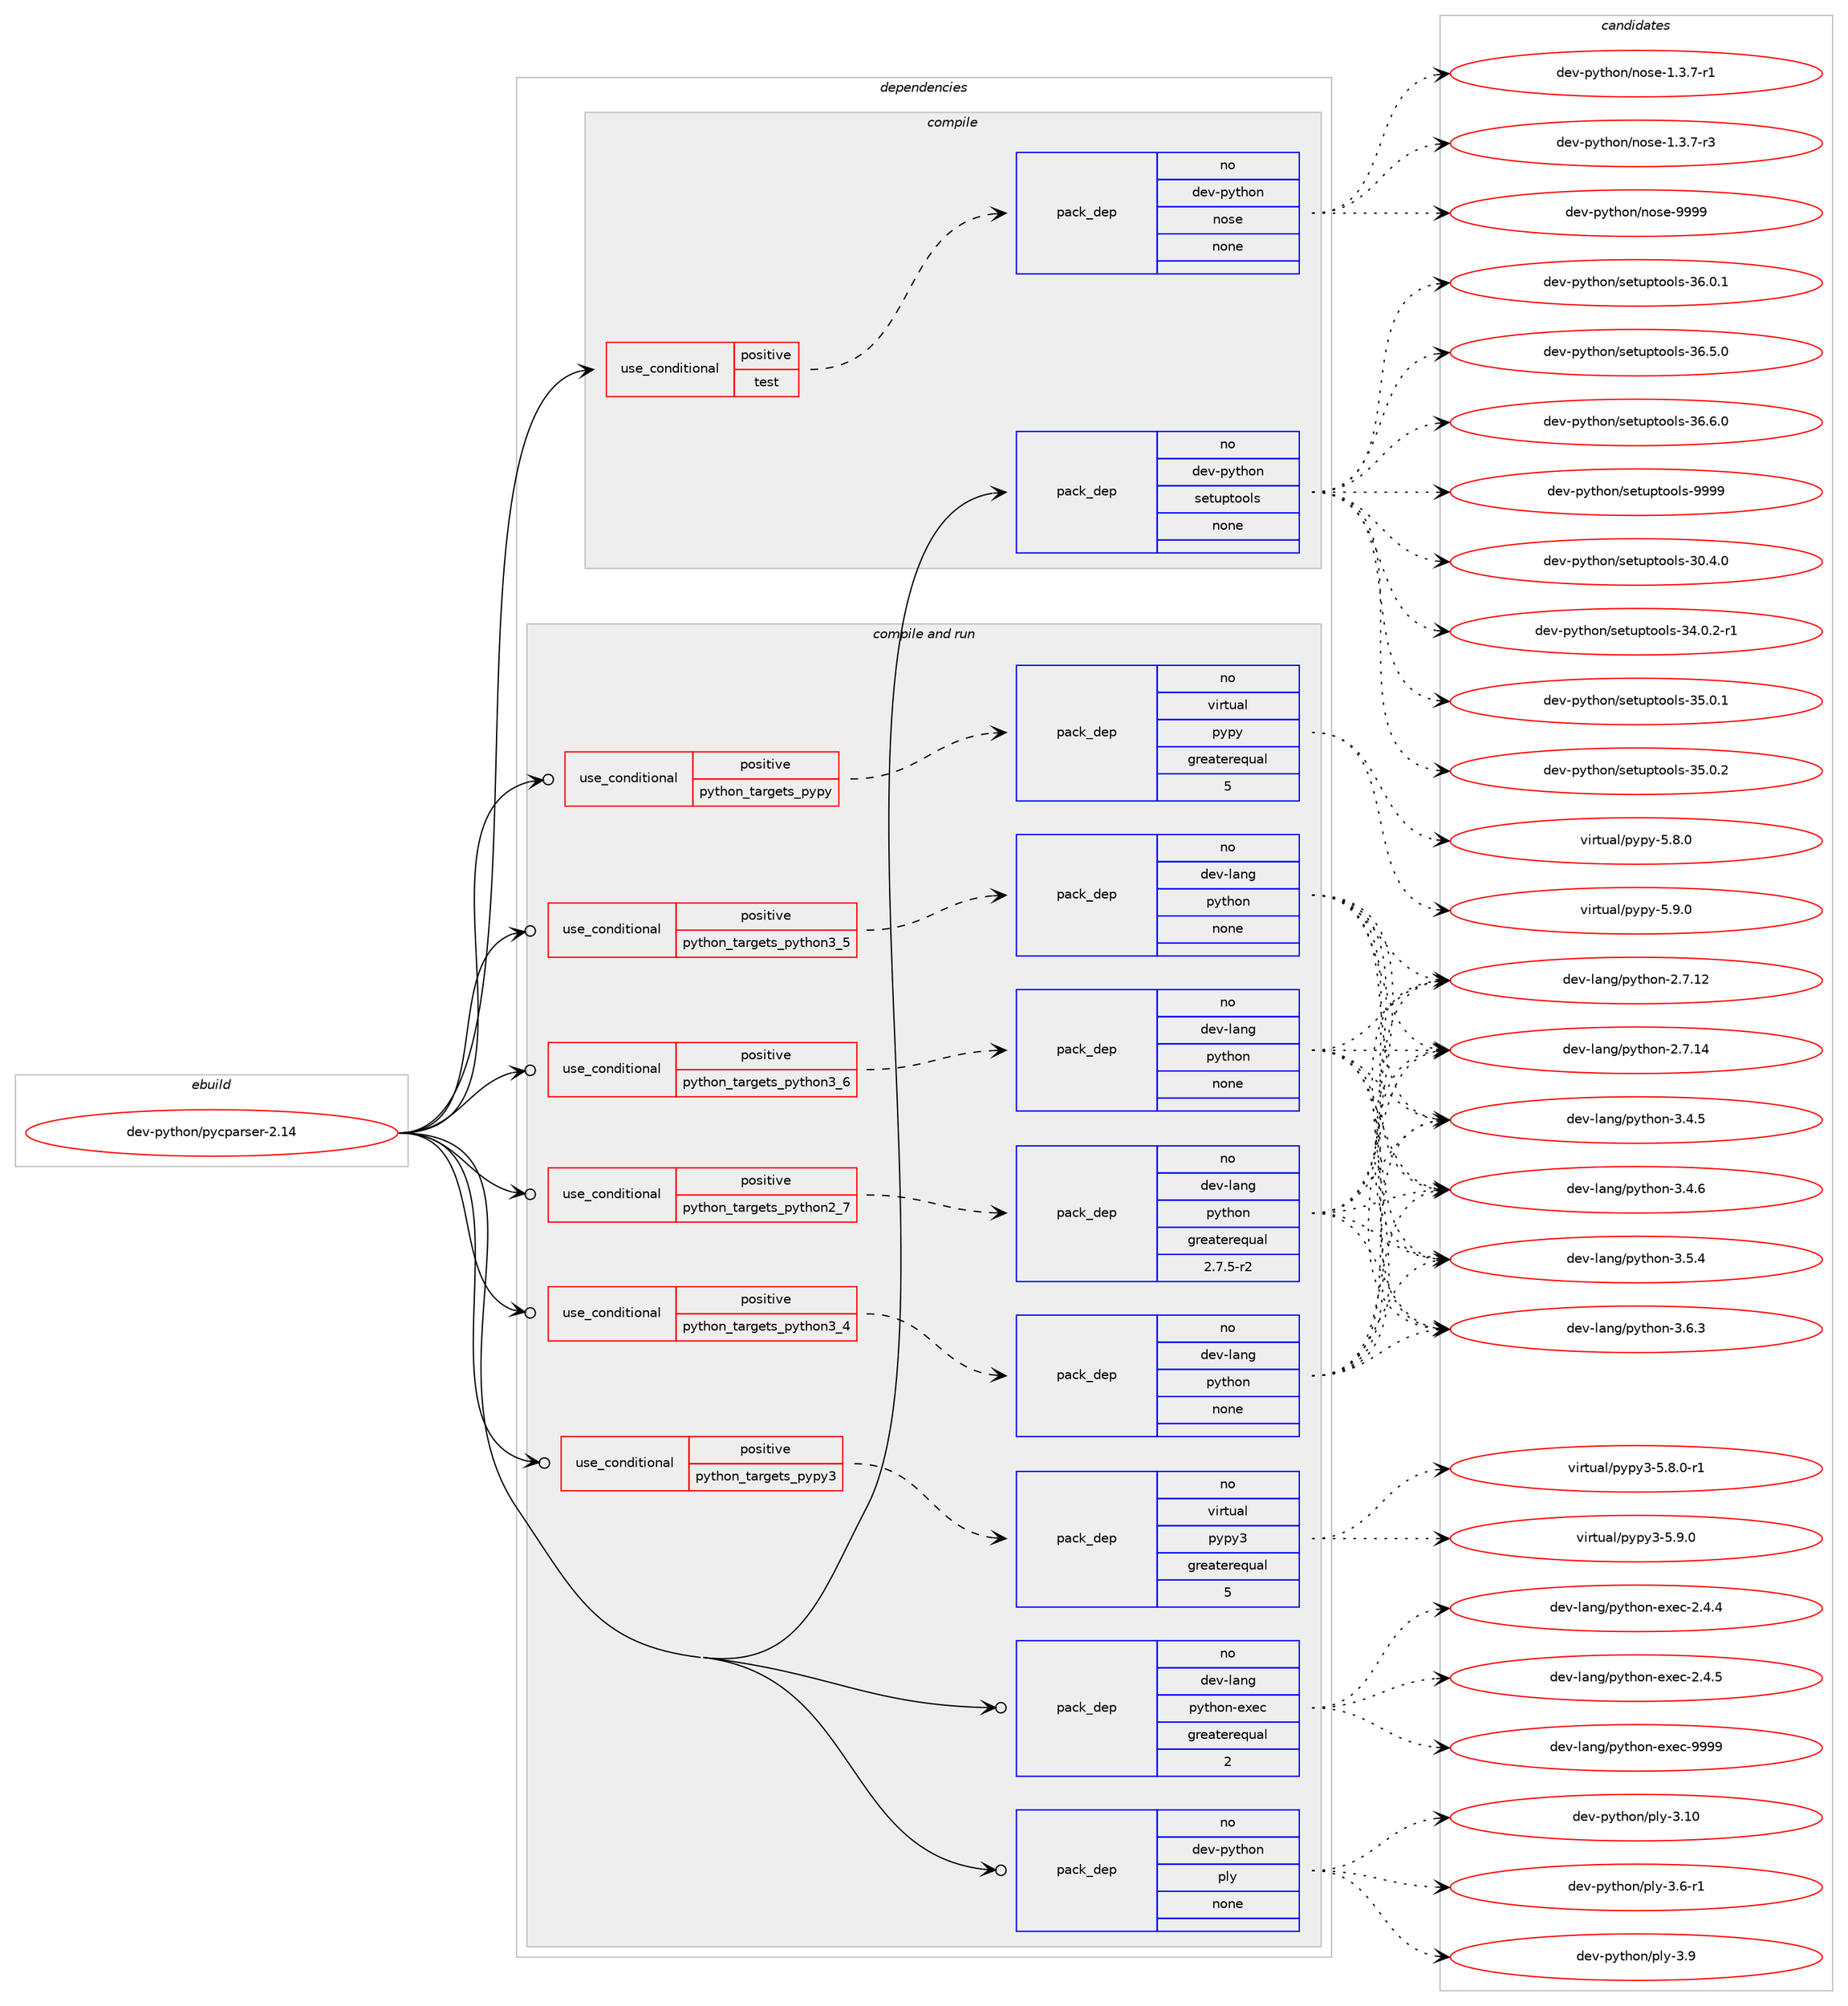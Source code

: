 digraph prolog {

# *************
# Graph options
# *************

newrank=true;
concentrate=true;
compound=true;
graph [rankdir=LR,fontname=Helvetica,fontsize=10,ranksep=1.5];#, ranksep=2.5, nodesep=0.2];
edge  [arrowhead=vee];
node  [fontname=Helvetica,fontsize=10];

# **********
# The ebuild
# **********

subgraph cluster_leftcol {
color=gray;
rank=same;
label=<<i>ebuild</i>>;
id [label="dev-python/pycparser-2.14", color=red, width=4, href="../dev-python/pycparser-2.14.svg"];
}

# ****************
# The dependencies
# ****************

subgraph cluster_midcol {
color=gray;
label=<<i>dependencies</i>>;
subgraph cluster_compile {
fillcolor="#eeeeee";
style=filled;
label=<<i>compile</i>>;
subgraph cond38105 {
dependency175424 [label=<<TABLE BORDER="0" CELLBORDER="1" CELLSPACING="0" CELLPADDING="4"><TR><TD ROWSPAN="3" CELLPADDING="10">use_conditional</TD></TR><TR><TD>positive</TD></TR><TR><TD>test</TD></TR></TABLE>>, shape=none, color=red];
subgraph pack133410 {
dependency175425 [label=<<TABLE BORDER="0" CELLBORDER="1" CELLSPACING="0" CELLPADDING="4" WIDTH="220"><TR><TD ROWSPAN="6" CELLPADDING="30">pack_dep</TD></TR><TR><TD WIDTH="110">no</TD></TR><TR><TD>dev-python</TD></TR><TR><TD>nose</TD></TR><TR><TD>none</TD></TR><TR><TD></TD></TR></TABLE>>, shape=none, color=blue];
}
dependency175424:e -> dependency175425:w [weight=20,style="dashed",arrowhead="vee"];
}
id:e -> dependency175424:w [weight=20,style="solid",arrowhead="vee"];
subgraph pack133411 {
dependency175426 [label=<<TABLE BORDER="0" CELLBORDER="1" CELLSPACING="0" CELLPADDING="4" WIDTH="220"><TR><TD ROWSPAN="6" CELLPADDING="30">pack_dep</TD></TR><TR><TD WIDTH="110">no</TD></TR><TR><TD>dev-python</TD></TR><TR><TD>setuptools</TD></TR><TR><TD>none</TD></TR><TR><TD></TD></TR></TABLE>>, shape=none, color=blue];
}
id:e -> dependency175426:w [weight=20,style="solid",arrowhead="vee"];
}
subgraph cluster_compileandrun {
fillcolor="#eeeeee";
style=filled;
label=<<i>compile and run</i>>;
subgraph cond38106 {
dependency175427 [label=<<TABLE BORDER="0" CELLBORDER="1" CELLSPACING="0" CELLPADDING="4"><TR><TD ROWSPAN="3" CELLPADDING="10">use_conditional</TD></TR><TR><TD>positive</TD></TR><TR><TD>python_targets_pypy</TD></TR></TABLE>>, shape=none, color=red];
subgraph pack133412 {
dependency175428 [label=<<TABLE BORDER="0" CELLBORDER="1" CELLSPACING="0" CELLPADDING="4" WIDTH="220"><TR><TD ROWSPAN="6" CELLPADDING="30">pack_dep</TD></TR><TR><TD WIDTH="110">no</TD></TR><TR><TD>virtual</TD></TR><TR><TD>pypy</TD></TR><TR><TD>greaterequal</TD></TR><TR><TD>5</TD></TR></TABLE>>, shape=none, color=blue];
}
dependency175427:e -> dependency175428:w [weight=20,style="dashed",arrowhead="vee"];
}
id:e -> dependency175427:w [weight=20,style="solid",arrowhead="odotvee"];
subgraph cond38107 {
dependency175429 [label=<<TABLE BORDER="0" CELLBORDER="1" CELLSPACING="0" CELLPADDING="4"><TR><TD ROWSPAN="3" CELLPADDING="10">use_conditional</TD></TR><TR><TD>positive</TD></TR><TR><TD>python_targets_pypy3</TD></TR></TABLE>>, shape=none, color=red];
subgraph pack133413 {
dependency175430 [label=<<TABLE BORDER="0" CELLBORDER="1" CELLSPACING="0" CELLPADDING="4" WIDTH="220"><TR><TD ROWSPAN="6" CELLPADDING="30">pack_dep</TD></TR><TR><TD WIDTH="110">no</TD></TR><TR><TD>virtual</TD></TR><TR><TD>pypy3</TD></TR><TR><TD>greaterequal</TD></TR><TR><TD>5</TD></TR></TABLE>>, shape=none, color=blue];
}
dependency175429:e -> dependency175430:w [weight=20,style="dashed",arrowhead="vee"];
}
id:e -> dependency175429:w [weight=20,style="solid",arrowhead="odotvee"];
subgraph cond38108 {
dependency175431 [label=<<TABLE BORDER="0" CELLBORDER="1" CELLSPACING="0" CELLPADDING="4"><TR><TD ROWSPAN="3" CELLPADDING="10">use_conditional</TD></TR><TR><TD>positive</TD></TR><TR><TD>python_targets_python2_7</TD></TR></TABLE>>, shape=none, color=red];
subgraph pack133414 {
dependency175432 [label=<<TABLE BORDER="0" CELLBORDER="1" CELLSPACING="0" CELLPADDING="4" WIDTH="220"><TR><TD ROWSPAN="6" CELLPADDING="30">pack_dep</TD></TR><TR><TD WIDTH="110">no</TD></TR><TR><TD>dev-lang</TD></TR><TR><TD>python</TD></TR><TR><TD>greaterequal</TD></TR><TR><TD>2.7.5-r2</TD></TR></TABLE>>, shape=none, color=blue];
}
dependency175431:e -> dependency175432:w [weight=20,style="dashed",arrowhead="vee"];
}
id:e -> dependency175431:w [weight=20,style="solid",arrowhead="odotvee"];
subgraph cond38109 {
dependency175433 [label=<<TABLE BORDER="0" CELLBORDER="1" CELLSPACING="0" CELLPADDING="4"><TR><TD ROWSPAN="3" CELLPADDING="10">use_conditional</TD></TR><TR><TD>positive</TD></TR><TR><TD>python_targets_python3_4</TD></TR></TABLE>>, shape=none, color=red];
subgraph pack133415 {
dependency175434 [label=<<TABLE BORDER="0" CELLBORDER="1" CELLSPACING="0" CELLPADDING="4" WIDTH="220"><TR><TD ROWSPAN="6" CELLPADDING="30">pack_dep</TD></TR><TR><TD WIDTH="110">no</TD></TR><TR><TD>dev-lang</TD></TR><TR><TD>python</TD></TR><TR><TD>none</TD></TR><TR><TD></TD></TR></TABLE>>, shape=none, color=blue];
}
dependency175433:e -> dependency175434:w [weight=20,style="dashed",arrowhead="vee"];
}
id:e -> dependency175433:w [weight=20,style="solid",arrowhead="odotvee"];
subgraph cond38110 {
dependency175435 [label=<<TABLE BORDER="0" CELLBORDER="1" CELLSPACING="0" CELLPADDING="4"><TR><TD ROWSPAN="3" CELLPADDING="10">use_conditional</TD></TR><TR><TD>positive</TD></TR><TR><TD>python_targets_python3_5</TD></TR></TABLE>>, shape=none, color=red];
subgraph pack133416 {
dependency175436 [label=<<TABLE BORDER="0" CELLBORDER="1" CELLSPACING="0" CELLPADDING="4" WIDTH="220"><TR><TD ROWSPAN="6" CELLPADDING="30">pack_dep</TD></TR><TR><TD WIDTH="110">no</TD></TR><TR><TD>dev-lang</TD></TR><TR><TD>python</TD></TR><TR><TD>none</TD></TR><TR><TD></TD></TR></TABLE>>, shape=none, color=blue];
}
dependency175435:e -> dependency175436:w [weight=20,style="dashed",arrowhead="vee"];
}
id:e -> dependency175435:w [weight=20,style="solid",arrowhead="odotvee"];
subgraph cond38111 {
dependency175437 [label=<<TABLE BORDER="0" CELLBORDER="1" CELLSPACING="0" CELLPADDING="4"><TR><TD ROWSPAN="3" CELLPADDING="10">use_conditional</TD></TR><TR><TD>positive</TD></TR><TR><TD>python_targets_python3_6</TD></TR></TABLE>>, shape=none, color=red];
subgraph pack133417 {
dependency175438 [label=<<TABLE BORDER="0" CELLBORDER="1" CELLSPACING="0" CELLPADDING="4" WIDTH="220"><TR><TD ROWSPAN="6" CELLPADDING="30">pack_dep</TD></TR><TR><TD WIDTH="110">no</TD></TR><TR><TD>dev-lang</TD></TR><TR><TD>python</TD></TR><TR><TD>none</TD></TR><TR><TD></TD></TR></TABLE>>, shape=none, color=blue];
}
dependency175437:e -> dependency175438:w [weight=20,style="dashed",arrowhead="vee"];
}
id:e -> dependency175437:w [weight=20,style="solid",arrowhead="odotvee"];
subgraph pack133418 {
dependency175439 [label=<<TABLE BORDER="0" CELLBORDER="1" CELLSPACING="0" CELLPADDING="4" WIDTH="220"><TR><TD ROWSPAN="6" CELLPADDING="30">pack_dep</TD></TR><TR><TD WIDTH="110">no</TD></TR><TR><TD>dev-lang</TD></TR><TR><TD>python-exec</TD></TR><TR><TD>greaterequal</TD></TR><TR><TD>2</TD></TR></TABLE>>, shape=none, color=blue];
}
id:e -> dependency175439:w [weight=20,style="solid",arrowhead="odotvee"];
subgraph pack133419 {
dependency175440 [label=<<TABLE BORDER="0" CELLBORDER="1" CELLSPACING="0" CELLPADDING="4" WIDTH="220"><TR><TD ROWSPAN="6" CELLPADDING="30">pack_dep</TD></TR><TR><TD WIDTH="110">no</TD></TR><TR><TD>dev-python</TD></TR><TR><TD>ply</TD></TR><TR><TD>none</TD></TR><TR><TD></TD></TR></TABLE>>, shape=none, color=blue];
}
id:e -> dependency175440:w [weight=20,style="solid",arrowhead="odotvee"];
}
subgraph cluster_run {
fillcolor="#eeeeee";
style=filled;
label=<<i>run</i>>;
}
}

# **************
# The candidates
# **************

subgraph cluster_choices {
rank=same;
color=gray;
label=<<i>candidates</i>>;

subgraph choice133410 {
color=black;
nodesep=1;
choice10010111845112121116104111110471101111151014549465146554511449 [label="dev-python/nose-1.3.7-r1", color=red, width=4,href="../dev-python/nose-1.3.7-r1.svg"];
choice10010111845112121116104111110471101111151014549465146554511451 [label="dev-python/nose-1.3.7-r3", color=red, width=4,href="../dev-python/nose-1.3.7-r3.svg"];
choice10010111845112121116104111110471101111151014557575757 [label="dev-python/nose-9999", color=red, width=4,href="../dev-python/nose-9999.svg"];
dependency175425:e -> choice10010111845112121116104111110471101111151014549465146554511449:w [style=dotted,weight="100"];
dependency175425:e -> choice10010111845112121116104111110471101111151014549465146554511451:w [style=dotted,weight="100"];
dependency175425:e -> choice10010111845112121116104111110471101111151014557575757:w [style=dotted,weight="100"];
}
subgraph choice133411 {
color=black;
nodesep=1;
choice100101118451121211161041111104711510111611711211611111110811545514846524648 [label="dev-python/setuptools-30.4.0", color=red, width=4,href="../dev-python/setuptools-30.4.0.svg"];
choice1001011184511212111610411111047115101116117112116111111108115455152464846504511449 [label="dev-python/setuptools-34.0.2-r1", color=red, width=4,href="../dev-python/setuptools-34.0.2-r1.svg"];
choice100101118451121211161041111104711510111611711211611111110811545515346484649 [label="dev-python/setuptools-35.0.1", color=red, width=4,href="../dev-python/setuptools-35.0.1.svg"];
choice100101118451121211161041111104711510111611711211611111110811545515346484650 [label="dev-python/setuptools-35.0.2", color=red, width=4,href="../dev-python/setuptools-35.0.2.svg"];
choice100101118451121211161041111104711510111611711211611111110811545515446484649 [label="dev-python/setuptools-36.0.1", color=red, width=4,href="../dev-python/setuptools-36.0.1.svg"];
choice100101118451121211161041111104711510111611711211611111110811545515446534648 [label="dev-python/setuptools-36.5.0", color=red, width=4,href="../dev-python/setuptools-36.5.0.svg"];
choice100101118451121211161041111104711510111611711211611111110811545515446544648 [label="dev-python/setuptools-36.6.0", color=red, width=4,href="../dev-python/setuptools-36.6.0.svg"];
choice10010111845112121116104111110471151011161171121161111111081154557575757 [label="dev-python/setuptools-9999", color=red, width=4,href="../dev-python/setuptools-9999.svg"];
dependency175426:e -> choice100101118451121211161041111104711510111611711211611111110811545514846524648:w [style=dotted,weight="100"];
dependency175426:e -> choice1001011184511212111610411111047115101116117112116111111108115455152464846504511449:w [style=dotted,weight="100"];
dependency175426:e -> choice100101118451121211161041111104711510111611711211611111110811545515346484649:w [style=dotted,weight="100"];
dependency175426:e -> choice100101118451121211161041111104711510111611711211611111110811545515346484650:w [style=dotted,weight="100"];
dependency175426:e -> choice100101118451121211161041111104711510111611711211611111110811545515446484649:w [style=dotted,weight="100"];
dependency175426:e -> choice100101118451121211161041111104711510111611711211611111110811545515446534648:w [style=dotted,weight="100"];
dependency175426:e -> choice100101118451121211161041111104711510111611711211611111110811545515446544648:w [style=dotted,weight="100"];
dependency175426:e -> choice10010111845112121116104111110471151011161171121161111111081154557575757:w [style=dotted,weight="100"];
}
subgraph choice133412 {
color=black;
nodesep=1;
choice1181051141161179710847112121112121455346564648 [label="virtual/pypy-5.8.0", color=red, width=4,href="../virtual/pypy-5.8.0.svg"];
choice1181051141161179710847112121112121455346574648 [label="virtual/pypy-5.9.0", color=red, width=4,href="../virtual/pypy-5.9.0.svg"];
dependency175428:e -> choice1181051141161179710847112121112121455346564648:w [style=dotted,weight="100"];
dependency175428:e -> choice1181051141161179710847112121112121455346574648:w [style=dotted,weight="100"];
}
subgraph choice133413 {
color=black;
nodesep=1;
choice1181051141161179710847112121112121514553465646484511449 [label="virtual/pypy3-5.8.0-r1", color=red, width=4,href="../virtual/pypy3-5.8.0-r1.svg"];
choice118105114116117971084711212111212151455346574648 [label="virtual/pypy3-5.9.0", color=red, width=4,href="../virtual/pypy3-5.9.0.svg"];
dependency175430:e -> choice1181051141161179710847112121112121514553465646484511449:w [style=dotted,weight="100"];
dependency175430:e -> choice118105114116117971084711212111212151455346574648:w [style=dotted,weight="100"];
}
subgraph choice133414 {
color=black;
nodesep=1;
choice10010111845108971101034711212111610411111045504655464950 [label="dev-lang/python-2.7.12", color=red, width=4,href="../dev-lang/python-2.7.12.svg"];
choice10010111845108971101034711212111610411111045504655464952 [label="dev-lang/python-2.7.14", color=red, width=4,href="../dev-lang/python-2.7.14.svg"];
choice100101118451089711010347112121116104111110455146524653 [label="dev-lang/python-3.4.5", color=red, width=4,href="../dev-lang/python-3.4.5.svg"];
choice100101118451089711010347112121116104111110455146524654 [label="dev-lang/python-3.4.6", color=red, width=4,href="../dev-lang/python-3.4.6.svg"];
choice100101118451089711010347112121116104111110455146534652 [label="dev-lang/python-3.5.4", color=red, width=4,href="../dev-lang/python-3.5.4.svg"];
choice100101118451089711010347112121116104111110455146544651 [label="dev-lang/python-3.6.3", color=red, width=4,href="../dev-lang/python-3.6.3.svg"];
dependency175432:e -> choice10010111845108971101034711212111610411111045504655464950:w [style=dotted,weight="100"];
dependency175432:e -> choice10010111845108971101034711212111610411111045504655464952:w [style=dotted,weight="100"];
dependency175432:e -> choice100101118451089711010347112121116104111110455146524653:w [style=dotted,weight="100"];
dependency175432:e -> choice100101118451089711010347112121116104111110455146524654:w [style=dotted,weight="100"];
dependency175432:e -> choice100101118451089711010347112121116104111110455146534652:w [style=dotted,weight="100"];
dependency175432:e -> choice100101118451089711010347112121116104111110455146544651:w [style=dotted,weight="100"];
}
subgraph choice133415 {
color=black;
nodesep=1;
choice10010111845108971101034711212111610411111045504655464950 [label="dev-lang/python-2.7.12", color=red, width=4,href="../dev-lang/python-2.7.12.svg"];
choice10010111845108971101034711212111610411111045504655464952 [label="dev-lang/python-2.7.14", color=red, width=4,href="../dev-lang/python-2.7.14.svg"];
choice100101118451089711010347112121116104111110455146524653 [label="dev-lang/python-3.4.5", color=red, width=4,href="../dev-lang/python-3.4.5.svg"];
choice100101118451089711010347112121116104111110455146524654 [label="dev-lang/python-3.4.6", color=red, width=4,href="../dev-lang/python-3.4.6.svg"];
choice100101118451089711010347112121116104111110455146534652 [label="dev-lang/python-3.5.4", color=red, width=4,href="../dev-lang/python-3.5.4.svg"];
choice100101118451089711010347112121116104111110455146544651 [label="dev-lang/python-3.6.3", color=red, width=4,href="../dev-lang/python-3.6.3.svg"];
dependency175434:e -> choice10010111845108971101034711212111610411111045504655464950:w [style=dotted,weight="100"];
dependency175434:e -> choice10010111845108971101034711212111610411111045504655464952:w [style=dotted,weight="100"];
dependency175434:e -> choice100101118451089711010347112121116104111110455146524653:w [style=dotted,weight="100"];
dependency175434:e -> choice100101118451089711010347112121116104111110455146524654:w [style=dotted,weight="100"];
dependency175434:e -> choice100101118451089711010347112121116104111110455146534652:w [style=dotted,weight="100"];
dependency175434:e -> choice100101118451089711010347112121116104111110455146544651:w [style=dotted,weight="100"];
}
subgraph choice133416 {
color=black;
nodesep=1;
choice10010111845108971101034711212111610411111045504655464950 [label="dev-lang/python-2.7.12", color=red, width=4,href="../dev-lang/python-2.7.12.svg"];
choice10010111845108971101034711212111610411111045504655464952 [label="dev-lang/python-2.7.14", color=red, width=4,href="../dev-lang/python-2.7.14.svg"];
choice100101118451089711010347112121116104111110455146524653 [label="dev-lang/python-3.4.5", color=red, width=4,href="../dev-lang/python-3.4.5.svg"];
choice100101118451089711010347112121116104111110455146524654 [label="dev-lang/python-3.4.6", color=red, width=4,href="../dev-lang/python-3.4.6.svg"];
choice100101118451089711010347112121116104111110455146534652 [label="dev-lang/python-3.5.4", color=red, width=4,href="../dev-lang/python-3.5.4.svg"];
choice100101118451089711010347112121116104111110455146544651 [label="dev-lang/python-3.6.3", color=red, width=4,href="../dev-lang/python-3.6.3.svg"];
dependency175436:e -> choice10010111845108971101034711212111610411111045504655464950:w [style=dotted,weight="100"];
dependency175436:e -> choice10010111845108971101034711212111610411111045504655464952:w [style=dotted,weight="100"];
dependency175436:e -> choice100101118451089711010347112121116104111110455146524653:w [style=dotted,weight="100"];
dependency175436:e -> choice100101118451089711010347112121116104111110455146524654:w [style=dotted,weight="100"];
dependency175436:e -> choice100101118451089711010347112121116104111110455146534652:w [style=dotted,weight="100"];
dependency175436:e -> choice100101118451089711010347112121116104111110455146544651:w [style=dotted,weight="100"];
}
subgraph choice133417 {
color=black;
nodesep=1;
choice10010111845108971101034711212111610411111045504655464950 [label="dev-lang/python-2.7.12", color=red, width=4,href="../dev-lang/python-2.7.12.svg"];
choice10010111845108971101034711212111610411111045504655464952 [label="dev-lang/python-2.7.14", color=red, width=4,href="../dev-lang/python-2.7.14.svg"];
choice100101118451089711010347112121116104111110455146524653 [label="dev-lang/python-3.4.5", color=red, width=4,href="../dev-lang/python-3.4.5.svg"];
choice100101118451089711010347112121116104111110455146524654 [label="dev-lang/python-3.4.6", color=red, width=4,href="../dev-lang/python-3.4.6.svg"];
choice100101118451089711010347112121116104111110455146534652 [label="dev-lang/python-3.5.4", color=red, width=4,href="../dev-lang/python-3.5.4.svg"];
choice100101118451089711010347112121116104111110455146544651 [label="dev-lang/python-3.6.3", color=red, width=4,href="../dev-lang/python-3.6.3.svg"];
dependency175438:e -> choice10010111845108971101034711212111610411111045504655464950:w [style=dotted,weight="100"];
dependency175438:e -> choice10010111845108971101034711212111610411111045504655464952:w [style=dotted,weight="100"];
dependency175438:e -> choice100101118451089711010347112121116104111110455146524653:w [style=dotted,weight="100"];
dependency175438:e -> choice100101118451089711010347112121116104111110455146524654:w [style=dotted,weight="100"];
dependency175438:e -> choice100101118451089711010347112121116104111110455146534652:w [style=dotted,weight="100"];
dependency175438:e -> choice100101118451089711010347112121116104111110455146544651:w [style=dotted,weight="100"];
}
subgraph choice133418 {
color=black;
nodesep=1;
choice1001011184510897110103471121211161041111104510112010199455046524652 [label="dev-lang/python-exec-2.4.4", color=red, width=4,href="../dev-lang/python-exec-2.4.4.svg"];
choice1001011184510897110103471121211161041111104510112010199455046524653 [label="dev-lang/python-exec-2.4.5", color=red, width=4,href="../dev-lang/python-exec-2.4.5.svg"];
choice10010111845108971101034711212111610411111045101120101994557575757 [label="dev-lang/python-exec-9999", color=red, width=4,href="../dev-lang/python-exec-9999.svg"];
dependency175439:e -> choice1001011184510897110103471121211161041111104510112010199455046524652:w [style=dotted,weight="100"];
dependency175439:e -> choice1001011184510897110103471121211161041111104510112010199455046524653:w [style=dotted,weight="100"];
dependency175439:e -> choice10010111845108971101034711212111610411111045101120101994557575757:w [style=dotted,weight="100"];
}
subgraph choice133419 {
color=black;
nodesep=1;
choice10010111845112121116104111110471121081214551464948 [label="dev-python/ply-3.10", color=red, width=4,href="../dev-python/ply-3.10.svg"];
choice1001011184511212111610411111047112108121455146544511449 [label="dev-python/ply-3.6-r1", color=red, width=4,href="../dev-python/ply-3.6-r1.svg"];
choice100101118451121211161041111104711210812145514657 [label="dev-python/ply-3.9", color=red, width=4,href="../dev-python/ply-3.9.svg"];
dependency175440:e -> choice10010111845112121116104111110471121081214551464948:w [style=dotted,weight="100"];
dependency175440:e -> choice1001011184511212111610411111047112108121455146544511449:w [style=dotted,weight="100"];
dependency175440:e -> choice100101118451121211161041111104711210812145514657:w [style=dotted,weight="100"];
}
}

}
